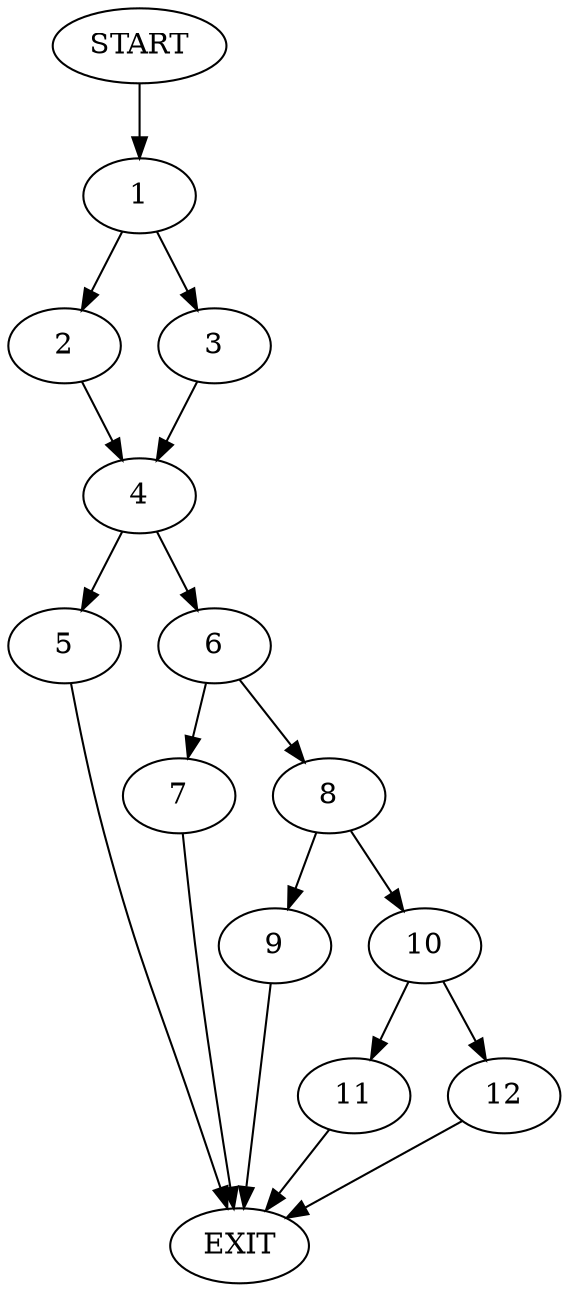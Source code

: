 digraph {
0 [label="START"]
13 [label="EXIT"]
0 -> 1
1 -> 2
1 -> 3
2 -> 4
3 -> 4
4 -> 5
4 -> 6
6 -> 7
6 -> 8
5 -> 13
7 -> 13
8 -> 9
8 -> 10
9 -> 13
10 -> 11
10 -> 12
11 -> 13
12 -> 13
}
